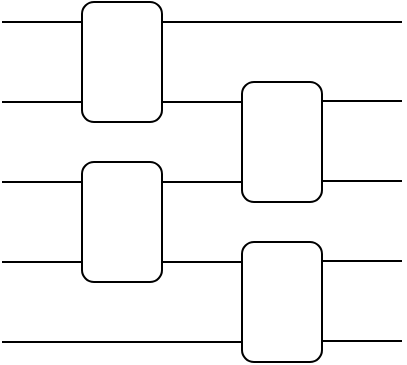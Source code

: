 <mxfile version="23.1.1" type="google">
  <diagram name="Page-1" id="kDYSVKefpBgWp0pPo9G7">
    <mxGraphModel grid="1" page="1" gridSize="10" guides="1" tooltips="1" connect="1" arrows="1" fold="1" pageScale="1" pageWidth="827" pageHeight="1169" math="0" shadow="0">
      <root>
        <mxCell id="0" />
        <mxCell id="1" parent="0" />
        <mxCell id="KvhAeVufRY0RMD1g72n5-1" value="" style="endArrow=none;html=1;rounded=0;" edge="1" parent="1">
          <mxGeometry width="50" height="50" relative="1" as="geometry">
            <mxPoint x="160" y="280" as="sourcePoint" />
            <mxPoint x="200" y="280" as="targetPoint" />
          </mxGeometry>
        </mxCell>
        <mxCell id="KvhAeVufRY0RMD1g72n5-2" value="" style="endArrow=none;html=1;rounded=0;" edge="1" parent="1">
          <mxGeometry width="50" height="50" relative="1" as="geometry">
            <mxPoint x="160" y="320" as="sourcePoint" />
            <mxPoint x="200" y="320" as="targetPoint" />
          </mxGeometry>
        </mxCell>
        <mxCell id="KvhAeVufRY0RMD1g72n5-3" value="" style="endArrow=none;html=1;rounded=0;" edge="1" parent="1">
          <mxGeometry width="50" height="50" relative="1" as="geometry">
            <mxPoint x="160" y="360" as="sourcePoint" />
            <mxPoint x="200" y="360" as="targetPoint" />
          </mxGeometry>
        </mxCell>
        <mxCell id="KvhAeVufRY0RMD1g72n5-4" value="" style="rounded=1;whiteSpace=wrap;html=1;" vertex="1" parent="1">
          <mxGeometry x="200" y="270" width="40" height="60" as="geometry" />
        </mxCell>
        <mxCell id="KvhAeVufRY0RMD1g72n5-5" value="" style="endArrow=none;html=1;rounded=0;" edge="1" parent="1">
          <mxGeometry width="50" height="50" relative="1" as="geometry">
            <mxPoint x="160" y="400" as="sourcePoint" />
            <mxPoint x="200" y="400" as="targetPoint" />
          </mxGeometry>
        </mxCell>
        <mxCell id="KvhAeVufRY0RMD1g72n5-6" value="" style="endArrow=none;html=1;rounded=0;" edge="1" parent="1">
          <mxGeometry width="50" height="50" relative="1" as="geometry">
            <mxPoint x="240" y="280" as="sourcePoint" />
            <mxPoint x="360" y="280" as="targetPoint" />
          </mxGeometry>
        </mxCell>
        <mxCell id="KvhAeVufRY0RMD1g72n5-7" value="" style="endArrow=none;html=1;rounded=0;" edge="1" parent="1">
          <mxGeometry width="50" height="50" relative="1" as="geometry">
            <mxPoint x="240" y="320" as="sourcePoint" />
            <mxPoint x="280" y="320" as="targetPoint" />
          </mxGeometry>
        </mxCell>
        <mxCell id="KvhAeVufRY0RMD1g72n5-8" value="" style="endArrow=none;html=1;rounded=0;" edge="1" parent="1">
          <mxGeometry width="50" height="50" relative="1" as="geometry">
            <mxPoint x="240" y="360" as="sourcePoint" />
            <mxPoint x="280" y="360" as="targetPoint" />
          </mxGeometry>
        </mxCell>
        <mxCell id="KvhAeVufRY0RMD1g72n5-9" value="" style="rounded=1;whiteSpace=wrap;html=1;" vertex="1" parent="1">
          <mxGeometry x="200" y="350" width="40" height="60" as="geometry" />
        </mxCell>
        <mxCell id="KvhAeVufRY0RMD1g72n5-10" value="" style="endArrow=none;html=1;rounded=0;" edge="1" parent="1">
          <mxGeometry width="50" height="50" relative="1" as="geometry">
            <mxPoint x="160" y="440" as="sourcePoint" />
            <mxPoint x="200" y="440" as="targetPoint" />
          </mxGeometry>
        </mxCell>
        <mxCell id="KvhAeVufRY0RMD1g72n5-11" value="" style="endArrow=none;html=1;rounded=0;" edge="1" parent="1">
          <mxGeometry width="50" height="50" relative="1" as="geometry">
            <mxPoint x="240" y="440" as="sourcePoint" />
            <mxPoint x="280" y="440" as="targetPoint" />
          </mxGeometry>
        </mxCell>
        <mxCell id="KvhAeVufRY0RMD1g72n5-12" value="" style="endArrow=none;html=1;rounded=0;" edge="1" parent="1">
          <mxGeometry width="50" height="50" relative="1" as="geometry">
            <mxPoint x="240" y="400" as="sourcePoint" />
            <mxPoint x="280" y="400" as="targetPoint" />
          </mxGeometry>
        </mxCell>
        <mxCell id="KvhAeVufRY0RMD1g72n5-13" value="" style="endArrow=none;html=1;rounded=0;" edge="1" parent="1">
          <mxGeometry width="50" height="50" relative="1" as="geometry">
            <mxPoint x="200" y="440" as="sourcePoint" />
            <mxPoint x="240" y="440" as="targetPoint" />
          </mxGeometry>
        </mxCell>
        <mxCell id="FvQmBz5txwfHngwlV2m_-1" value="" style="rounded=1;whiteSpace=wrap;html=1;" vertex="1" parent="1">
          <mxGeometry x="280" y="310" width="40" height="60" as="geometry" />
        </mxCell>
        <mxCell id="FvQmBz5txwfHngwlV2m_-2" value="" style="rounded=1;whiteSpace=wrap;html=1;" vertex="1" parent="1">
          <mxGeometry x="280" y="390" width="40" height="60" as="geometry" />
        </mxCell>
        <mxCell id="FvQmBz5txwfHngwlV2m_-3" value="" style="endArrow=none;html=1;rounded=0;" edge="1" parent="1">
          <mxGeometry width="50" height="50" relative="1" as="geometry">
            <mxPoint x="320" y="319.5" as="sourcePoint" />
            <mxPoint x="360" y="319.5" as="targetPoint" />
          </mxGeometry>
        </mxCell>
        <mxCell id="FvQmBz5txwfHngwlV2m_-4" value="" style="endArrow=none;html=1;rounded=0;" edge="1" parent="1">
          <mxGeometry width="50" height="50" relative="1" as="geometry">
            <mxPoint x="320" y="359.5" as="sourcePoint" />
            <mxPoint x="360" y="359.5" as="targetPoint" />
          </mxGeometry>
        </mxCell>
        <mxCell id="FvQmBz5txwfHngwlV2m_-5" value="" style="endArrow=none;html=1;rounded=0;" edge="1" parent="1">
          <mxGeometry width="50" height="50" relative="1" as="geometry">
            <mxPoint x="320" y="439.5" as="sourcePoint" />
            <mxPoint x="360" y="439.5" as="targetPoint" />
          </mxGeometry>
        </mxCell>
        <mxCell id="FvQmBz5txwfHngwlV2m_-6" value="" style="endArrow=none;html=1;rounded=0;" edge="1" parent="1">
          <mxGeometry width="50" height="50" relative="1" as="geometry">
            <mxPoint x="320" y="399.5" as="sourcePoint" />
            <mxPoint x="360" y="399.5" as="targetPoint" />
          </mxGeometry>
        </mxCell>
      </root>
    </mxGraphModel>
  </diagram>
</mxfile>
